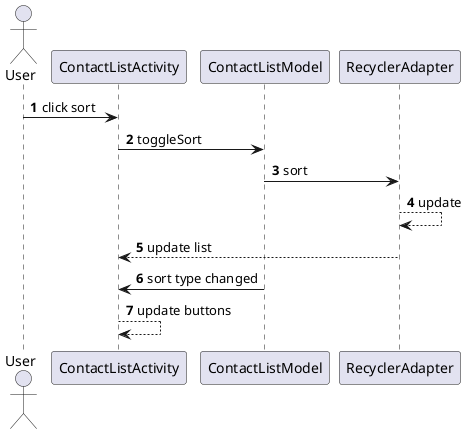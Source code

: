 @startuml
'https://plantuml.com/sequence-diagram

autonumber

actor User
participant ContactListActivity
participant ContactListModel
participant RecyclerAdapter

User -> ContactListActivity : click sort
ContactListActivity -> ContactListModel : toggleSort
ContactListModel -> RecyclerAdapter : sort
RecyclerAdapter --> RecyclerAdapter : update
RecyclerAdapter --> ContactListActivity : update list
ContactListModel -> ContactListActivity : sort type changed
ContactListActivity --> ContactListActivity : update buttons

@enduml